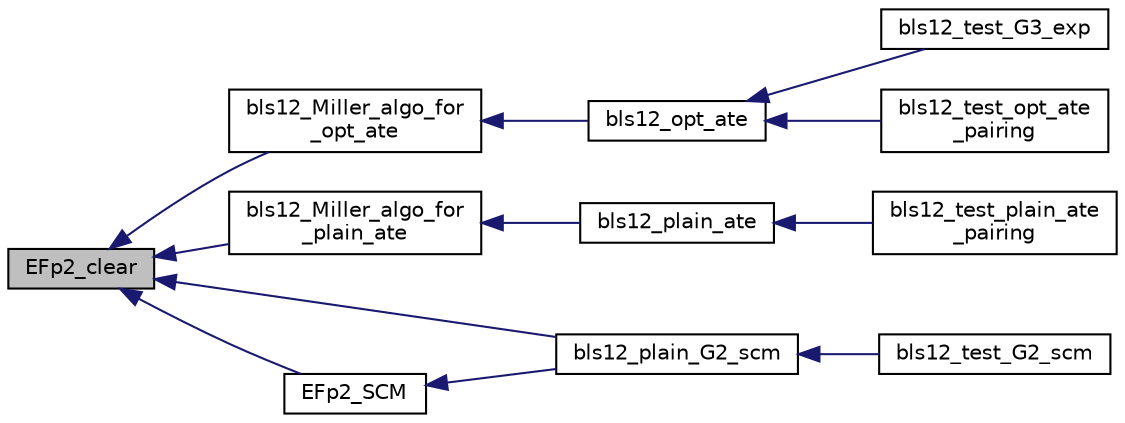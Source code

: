 digraph "EFp2_clear"
{
  edge [fontname="Helvetica",fontsize="10",labelfontname="Helvetica",labelfontsize="10"];
  node [fontname="Helvetica",fontsize="10",shape=record];
  rankdir="LR";
  Node3 [label="EFp2_clear",height=0.2,width=0.4,color="black", fillcolor="grey75", style="filled", fontcolor="black"];
  Node3 -> Node4 [dir="back",color="midnightblue",fontsize="10",style="solid",fontname="Helvetica"];
  Node4 [label="bls12_Miller_algo_for\l_opt_ate",height=0.2,width=0.4,color="black", fillcolor="white", style="filled",URL="$bls12__miller__optate_8h.html#a4dd1ea18b9004d2f7dc99fc940dbab12"];
  Node4 -> Node5 [dir="back",color="midnightblue",fontsize="10",style="solid",fontname="Helvetica"];
  Node5 [label="bls12_opt_ate",height=0.2,width=0.4,color="black", fillcolor="white", style="filled",URL="$bls12__pairings_8h.html#a9fbfb8c58f4bcd4e8eb916a2f9419c2e"];
  Node5 -> Node6 [dir="back",color="midnightblue",fontsize="10",style="solid",fontname="Helvetica"];
  Node6 [label="bls12_test_G3_exp",height=0.2,width=0.4,color="black", fillcolor="white", style="filled",URL="$bls12__test__pairings_8h.html#a084d9bc232ef377fb2baa2fdb19686b2"];
  Node5 -> Node7 [dir="back",color="midnightblue",fontsize="10",style="solid",fontname="Helvetica"];
  Node7 [label="bls12_test_opt_ate\l_pairing",height=0.2,width=0.4,color="black", fillcolor="white", style="filled",URL="$bls12__test__pairings_8h.html#a8764956fa4214ba03988afe867f97f67"];
  Node3 -> Node8 [dir="back",color="midnightblue",fontsize="10",style="solid",fontname="Helvetica"];
  Node8 [label="bls12_Miller_algo_for\l_plain_ate",height=0.2,width=0.4,color="black", fillcolor="white", style="filled",URL="$bls12__miller__ate_8h.html#a4468c3f6d288607c0e5c7a0912605d51"];
  Node8 -> Node9 [dir="back",color="midnightblue",fontsize="10",style="solid",fontname="Helvetica"];
  Node9 [label="bls12_plain_ate",height=0.2,width=0.4,color="black", fillcolor="white", style="filled",URL="$bls12__pairings_8h.html#ab593751b52dd666d230eff17c637c485"];
  Node9 -> Node10 [dir="back",color="midnightblue",fontsize="10",style="solid",fontname="Helvetica"];
  Node10 [label="bls12_test_plain_ate\l_pairing",height=0.2,width=0.4,color="black", fillcolor="white", style="filled",URL="$bls12__test__pairings_8h.html#a43b4f11c8806b181213808de80c8dc41"];
  Node3 -> Node11 [dir="back",color="midnightblue",fontsize="10",style="solid",fontname="Helvetica"];
  Node11 [label="bls12_plain_G2_scm",height=0.2,width=0.4,color="black", fillcolor="white", style="filled",URL="$bls12__scm_8h.html#a415bfbd46073fdf9f6af83c8e720a88b"];
  Node11 -> Node12 [dir="back",color="midnightblue",fontsize="10",style="solid",fontname="Helvetica"];
  Node12 [label="bls12_test_G2_scm",height=0.2,width=0.4,color="black", fillcolor="white", style="filled",URL="$bls12__test__pairings_8h.html#a34dad243bd99737d4c844dfcd658282a"];
  Node3 -> Node13 [dir="back",color="midnightblue",fontsize="10",style="solid",fontname="Helvetica"];
  Node13 [label="EFp2_SCM",height=0.2,width=0.4,color="black", fillcolor="white", style="filled",URL="$bn__efp2_8h.html#afe4377b41b2b704619c58e2af32bcb7e"];
  Node13 -> Node11 [dir="back",color="midnightblue",fontsize="10",style="solid",fontname="Helvetica"];
}
